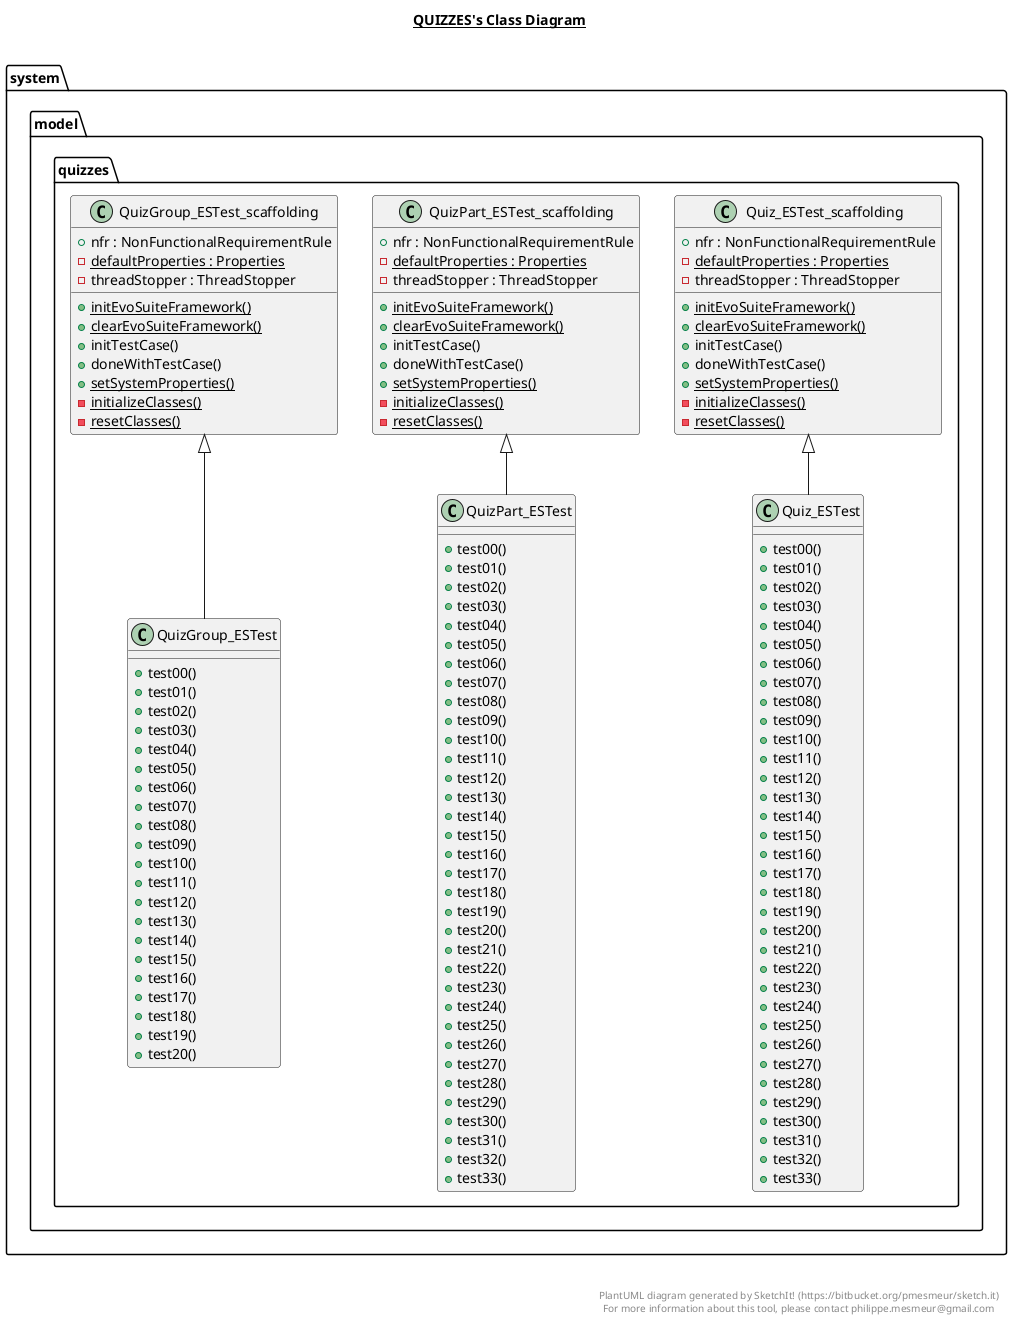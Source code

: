 @startuml

title __QUIZZES's Class Diagram__\n

  package system.model {
    package system.model.quizzes {
      class QuizGroup_ESTest {
          + test00()
          + test01()
          + test02()
          + test03()
          + test04()
          + test05()
          + test06()
          + test07()
          + test08()
          + test09()
          + test10()
          + test11()
          + test12()
          + test13()
          + test14()
          + test15()
          + test16()
          + test17()
          + test18()
          + test19()
          + test20()
      }
    }
  }
  

  package system.model {
    package system.model.quizzes {
      class QuizGroup_ESTest_scaffolding {
          + nfr : NonFunctionalRequirementRule
          {static} - defaultProperties : Properties
          - threadStopper : ThreadStopper
          {static} + initEvoSuiteFramework()
          {static} + clearEvoSuiteFramework()
          + initTestCase()
          + doneWithTestCase()
          {static} + setSystemProperties()
          {static} - initializeClasses()
          {static} - resetClasses()
      }
    }
  }
  

  package system.model {
    package system.model.quizzes {
      class QuizPart_ESTest {
          + test00()
          + test01()
          + test02()
          + test03()
          + test04()
          + test05()
          + test06()
          + test07()
          + test08()
          + test09()
          + test10()
          + test11()
          + test12()
          + test13()
          + test14()
          + test15()
          + test16()
          + test17()
          + test18()
          + test19()
          + test20()
          + test21()
          + test22()
          + test23()
          + test24()
          + test25()
          + test26()
          + test27()
          + test28()
          + test29()
          + test30()
          + test31()
          + test32()
          + test33()
      }
    }
  }
  

  package system.model {
    package system.model.quizzes {
      class QuizPart_ESTest_scaffolding {
          + nfr : NonFunctionalRequirementRule
          {static} - defaultProperties : Properties
          - threadStopper : ThreadStopper
          {static} + initEvoSuiteFramework()
          {static} + clearEvoSuiteFramework()
          + initTestCase()
          + doneWithTestCase()
          {static} + setSystemProperties()
          {static} - initializeClasses()
          {static} - resetClasses()
      }
    }
  }
  

  package system.model {
    package system.model.quizzes {
      class Quiz_ESTest {
          + test00()
          + test01()
          + test02()
          + test03()
          + test04()
          + test05()
          + test06()
          + test07()
          + test08()
          + test09()
          + test10()
          + test11()
          + test12()
          + test13()
          + test14()
          + test15()
          + test16()
          + test17()
          + test18()
          + test19()
          + test20()
          + test21()
          + test22()
          + test23()
          + test24()
          + test25()
          + test26()
          + test27()
          + test28()
          + test29()
          + test30()
          + test31()
          + test32()
          + test33()
      }
    }
  }
  

  package system.model {
    package system.model.quizzes {
      class Quiz_ESTest_scaffolding {
          + nfr : NonFunctionalRequirementRule
          {static} - defaultProperties : Properties
          - threadStopper : ThreadStopper
          {static} + initEvoSuiteFramework()
          {static} + clearEvoSuiteFramework()
          + initTestCase()
          + doneWithTestCase()
          {static} + setSystemProperties()
          {static} - initializeClasses()
          {static} - resetClasses()
      }
    }
  }
  

  QuizGroup_ESTest -up-|> QuizGroup_ESTest_scaffolding
  QuizPart_ESTest -up-|> QuizPart_ESTest_scaffolding
  Quiz_ESTest -up-|> Quiz_ESTest_scaffolding


right footer


PlantUML diagram generated by SketchIt! (https://bitbucket.org/pmesmeur/sketch.it)
For more information about this tool, please contact philippe.mesmeur@gmail.com
endfooter

@enduml
